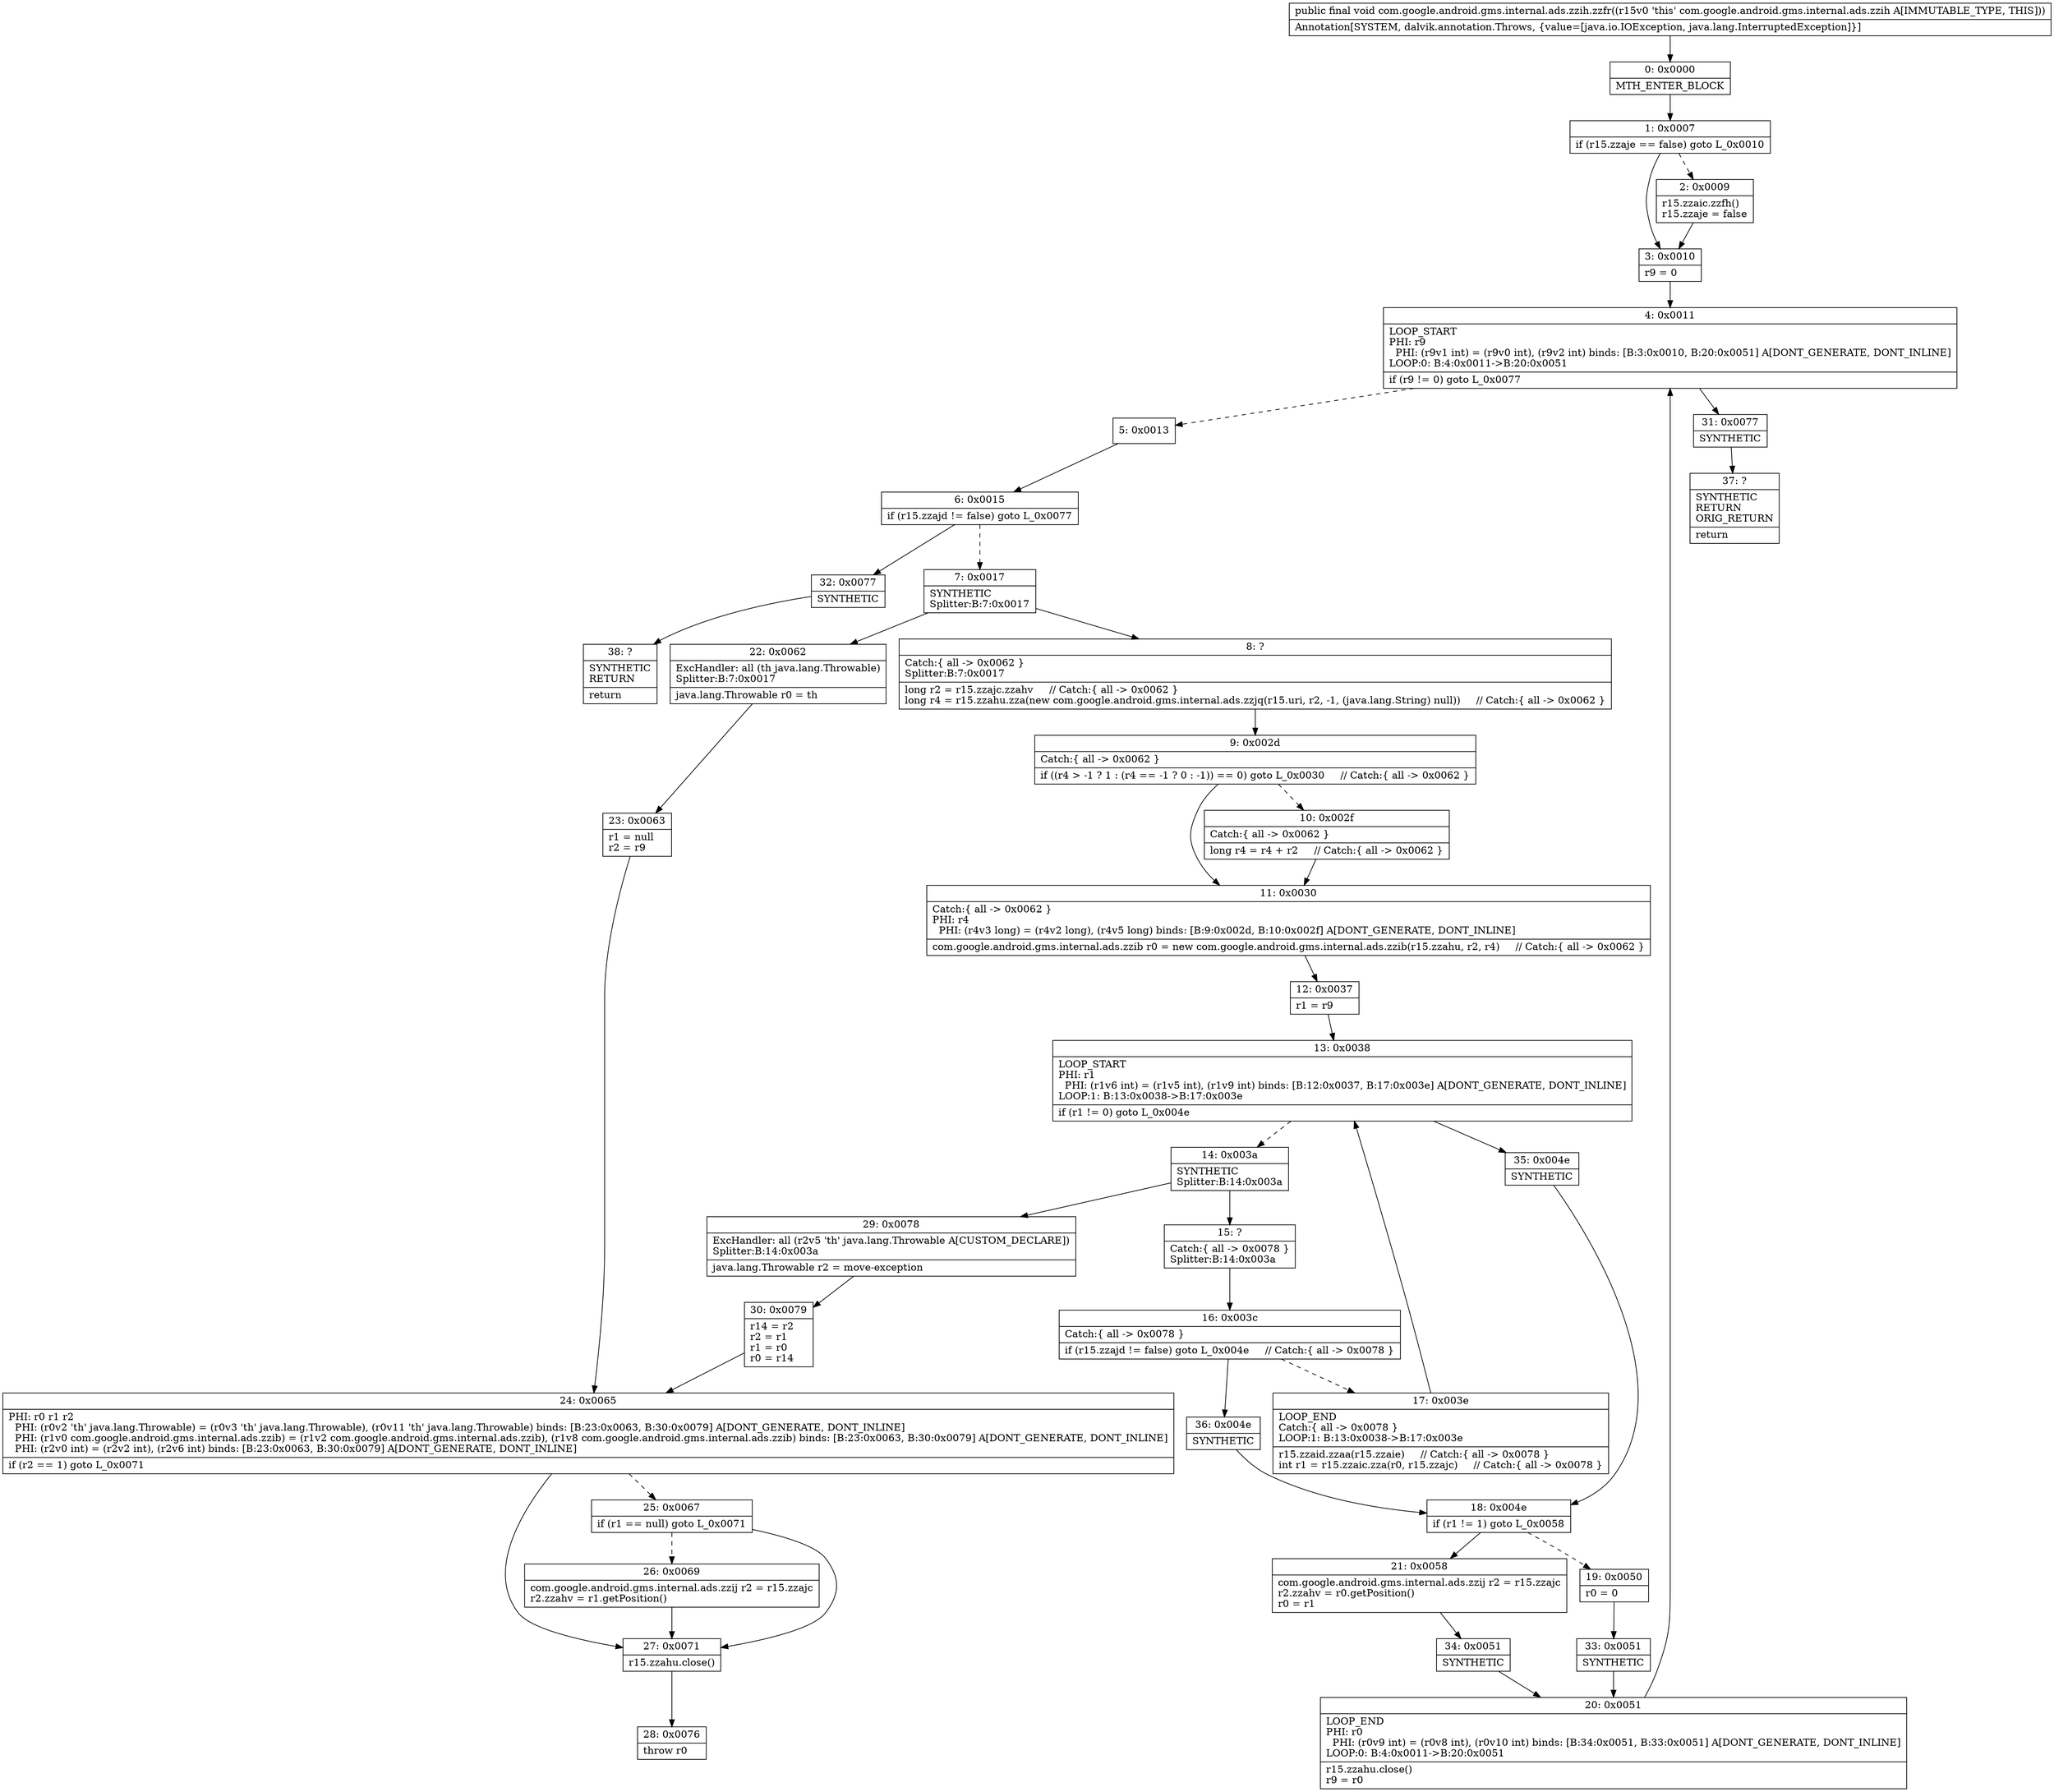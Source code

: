 digraph "CFG forcom.google.android.gms.internal.ads.zzih.zzfr()V" {
Node_0 [shape=record,label="{0\:\ 0x0000|MTH_ENTER_BLOCK\l}"];
Node_1 [shape=record,label="{1\:\ 0x0007|if (r15.zzaje == false) goto L_0x0010\l}"];
Node_2 [shape=record,label="{2\:\ 0x0009|r15.zzaic.zzfh()\lr15.zzaje = false\l}"];
Node_3 [shape=record,label="{3\:\ 0x0010|r9 = 0\l}"];
Node_4 [shape=record,label="{4\:\ 0x0011|LOOP_START\lPHI: r9 \l  PHI: (r9v1 int) = (r9v0 int), (r9v2 int) binds: [B:3:0x0010, B:20:0x0051] A[DONT_GENERATE, DONT_INLINE]\lLOOP:0: B:4:0x0011\-\>B:20:0x0051\l|if (r9 != 0) goto L_0x0077\l}"];
Node_5 [shape=record,label="{5\:\ 0x0013}"];
Node_6 [shape=record,label="{6\:\ 0x0015|if (r15.zzajd != false) goto L_0x0077\l}"];
Node_7 [shape=record,label="{7\:\ 0x0017|SYNTHETIC\lSplitter:B:7:0x0017\l}"];
Node_8 [shape=record,label="{8\:\ ?|Catch:\{ all \-\> 0x0062 \}\lSplitter:B:7:0x0017\l|long r2 = r15.zzajc.zzahv     \/\/ Catch:\{ all \-\> 0x0062 \}\llong r4 = r15.zzahu.zza(new com.google.android.gms.internal.ads.zzjq(r15.uri, r2, \-1, (java.lang.String) null))     \/\/ Catch:\{ all \-\> 0x0062 \}\l}"];
Node_9 [shape=record,label="{9\:\ 0x002d|Catch:\{ all \-\> 0x0062 \}\l|if ((r4 \> \-1 ? 1 : (r4 == \-1 ? 0 : \-1)) == 0) goto L_0x0030     \/\/ Catch:\{ all \-\> 0x0062 \}\l}"];
Node_10 [shape=record,label="{10\:\ 0x002f|Catch:\{ all \-\> 0x0062 \}\l|long r4 = r4 + r2     \/\/ Catch:\{ all \-\> 0x0062 \}\l}"];
Node_11 [shape=record,label="{11\:\ 0x0030|Catch:\{ all \-\> 0x0062 \}\lPHI: r4 \l  PHI: (r4v3 long) = (r4v2 long), (r4v5 long) binds: [B:9:0x002d, B:10:0x002f] A[DONT_GENERATE, DONT_INLINE]\l|com.google.android.gms.internal.ads.zzib r0 = new com.google.android.gms.internal.ads.zzib(r15.zzahu, r2, r4)     \/\/ Catch:\{ all \-\> 0x0062 \}\l}"];
Node_12 [shape=record,label="{12\:\ 0x0037|r1 = r9\l}"];
Node_13 [shape=record,label="{13\:\ 0x0038|LOOP_START\lPHI: r1 \l  PHI: (r1v6 int) = (r1v5 int), (r1v9 int) binds: [B:12:0x0037, B:17:0x003e] A[DONT_GENERATE, DONT_INLINE]\lLOOP:1: B:13:0x0038\-\>B:17:0x003e\l|if (r1 != 0) goto L_0x004e\l}"];
Node_14 [shape=record,label="{14\:\ 0x003a|SYNTHETIC\lSplitter:B:14:0x003a\l}"];
Node_15 [shape=record,label="{15\:\ ?|Catch:\{ all \-\> 0x0078 \}\lSplitter:B:14:0x003a\l}"];
Node_16 [shape=record,label="{16\:\ 0x003c|Catch:\{ all \-\> 0x0078 \}\l|if (r15.zzajd != false) goto L_0x004e     \/\/ Catch:\{ all \-\> 0x0078 \}\l}"];
Node_17 [shape=record,label="{17\:\ 0x003e|LOOP_END\lCatch:\{ all \-\> 0x0078 \}\lLOOP:1: B:13:0x0038\-\>B:17:0x003e\l|r15.zzaid.zzaa(r15.zzaie)     \/\/ Catch:\{ all \-\> 0x0078 \}\lint r1 = r15.zzaic.zza(r0, r15.zzajc)     \/\/ Catch:\{ all \-\> 0x0078 \}\l}"];
Node_18 [shape=record,label="{18\:\ 0x004e|if (r1 != 1) goto L_0x0058\l}"];
Node_19 [shape=record,label="{19\:\ 0x0050|r0 = 0\l}"];
Node_20 [shape=record,label="{20\:\ 0x0051|LOOP_END\lPHI: r0 \l  PHI: (r0v9 int) = (r0v8 int), (r0v10 int) binds: [B:34:0x0051, B:33:0x0051] A[DONT_GENERATE, DONT_INLINE]\lLOOP:0: B:4:0x0011\-\>B:20:0x0051\l|r15.zzahu.close()\lr9 = r0\l}"];
Node_21 [shape=record,label="{21\:\ 0x0058|com.google.android.gms.internal.ads.zzij r2 = r15.zzajc\lr2.zzahv = r0.getPosition()\lr0 = r1\l}"];
Node_22 [shape=record,label="{22\:\ 0x0062|ExcHandler: all (th java.lang.Throwable)\lSplitter:B:7:0x0017\l|java.lang.Throwable r0 = th\l}"];
Node_23 [shape=record,label="{23\:\ 0x0063|r1 = null\lr2 = r9\l}"];
Node_24 [shape=record,label="{24\:\ 0x0065|PHI: r0 r1 r2 \l  PHI: (r0v2 'th' java.lang.Throwable) = (r0v3 'th' java.lang.Throwable), (r0v11 'th' java.lang.Throwable) binds: [B:23:0x0063, B:30:0x0079] A[DONT_GENERATE, DONT_INLINE]\l  PHI: (r1v0 com.google.android.gms.internal.ads.zzib) = (r1v2 com.google.android.gms.internal.ads.zzib), (r1v8 com.google.android.gms.internal.ads.zzib) binds: [B:23:0x0063, B:30:0x0079] A[DONT_GENERATE, DONT_INLINE]\l  PHI: (r2v0 int) = (r2v2 int), (r2v6 int) binds: [B:23:0x0063, B:30:0x0079] A[DONT_GENERATE, DONT_INLINE]\l|if (r2 == 1) goto L_0x0071\l}"];
Node_25 [shape=record,label="{25\:\ 0x0067|if (r1 == null) goto L_0x0071\l}"];
Node_26 [shape=record,label="{26\:\ 0x0069|com.google.android.gms.internal.ads.zzij r2 = r15.zzajc\lr2.zzahv = r1.getPosition()\l}"];
Node_27 [shape=record,label="{27\:\ 0x0071|r15.zzahu.close()\l}"];
Node_28 [shape=record,label="{28\:\ 0x0076|throw r0\l}"];
Node_29 [shape=record,label="{29\:\ 0x0078|ExcHandler: all (r2v5 'th' java.lang.Throwable A[CUSTOM_DECLARE])\lSplitter:B:14:0x003a\l|java.lang.Throwable r2 = move\-exception\l}"];
Node_30 [shape=record,label="{30\:\ 0x0079|r14 = r2\lr2 = r1\lr1 = r0\lr0 = r14\l}"];
Node_31 [shape=record,label="{31\:\ 0x0077|SYNTHETIC\l}"];
Node_32 [shape=record,label="{32\:\ 0x0077|SYNTHETIC\l}"];
Node_33 [shape=record,label="{33\:\ 0x0051|SYNTHETIC\l}"];
Node_34 [shape=record,label="{34\:\ 0x0051|SYNTHETIC\l}"];
Node_35 [shape=record,label="{35\:\ 0x004e|SYNTHETIC\l}"];
Node_36 [shape=record,label="{36\:\ 0x004e|SYNTHETIC\l}"];
Node_37 [shape=record,label="{37\:\ ?|SYNTHETIC\lRETURN\lORIG_RETURN\l|return\l}"];
Node_38 [shape=record,label="{38\:\ ?|SYNTHETIC\lRETURN\l|return\l}"];
MethodNode[shape=record,label="{public final void com.google.android.gms.internal.ads.zzih.zzfr((r15v0 'this' com.google.android.gms.internal.ads.zzih A[IMMUTABLE_TYPE, THIS]))  | Annotation[SYSTEM, dalvik.annotation.Throws, \{value=[java.io.IOException, java.lang.InterruptedException]\}]\l}"];
MethodNode -> Node_0;
Node_0 -> Node_1;
Node_1 -> Node_2[style=dashed];
Node_1 -> Node_3;
Node_2 -> Node_3;
Node_3 -> Node_4;
Node_4 -> Node_5[style=dashed];
Node_4 -> Node_31;
Node_5 -> Node_6;
Node_6 -> Node_7[style=dashed];
Node_6 -> Node_32;
Node_7 -> Node_8;
Node_7 -> Node_22;
Node_8 -> Node_9;
Node_9 -> Node_10[style=dashed];
Node_9 -> Node_11;
Node_10 -> Node_11;
Node_11 -> Node_12;
Node_12 -> Node_13;
Node_13 -> Node_14[style=dashed];
Node_13 -> Node_35;
Node_14 -> Node_15;
Node_14 -> Node_29;
Node_15 -> Node_16;
Node_16 -> Node_17[style=dashed];
Node_16 -> Node_36;
Node_17 -> Node_13;
Node_18 -> Node_19[style=dashed];
Node_18 -> Node_21;
Node_19 -> Node_33;
Node_20 -> Node_4;
Node_21 -> Node_34;
Node_22 -> Node_23;
Node_23 -> Node_24;
Node_24 -> Node_25[style=dashed];
Node_24 -> Node_27;
Node_25 -> Node_26[style=dashed];
Node_25 -> Node_27;
Node_26 -> Node_27;
Node_27 -> Node_28;
Node_29 -> Node_30;
Node_30 -> Node_24;
Node_31 -> Node_37;
Node_32 -> Node_38;
Node_33 -> Node_20;
Node_34 -> Node_20;
Node_35 -> Node_18;
Node_36 -> Node_18;
}

